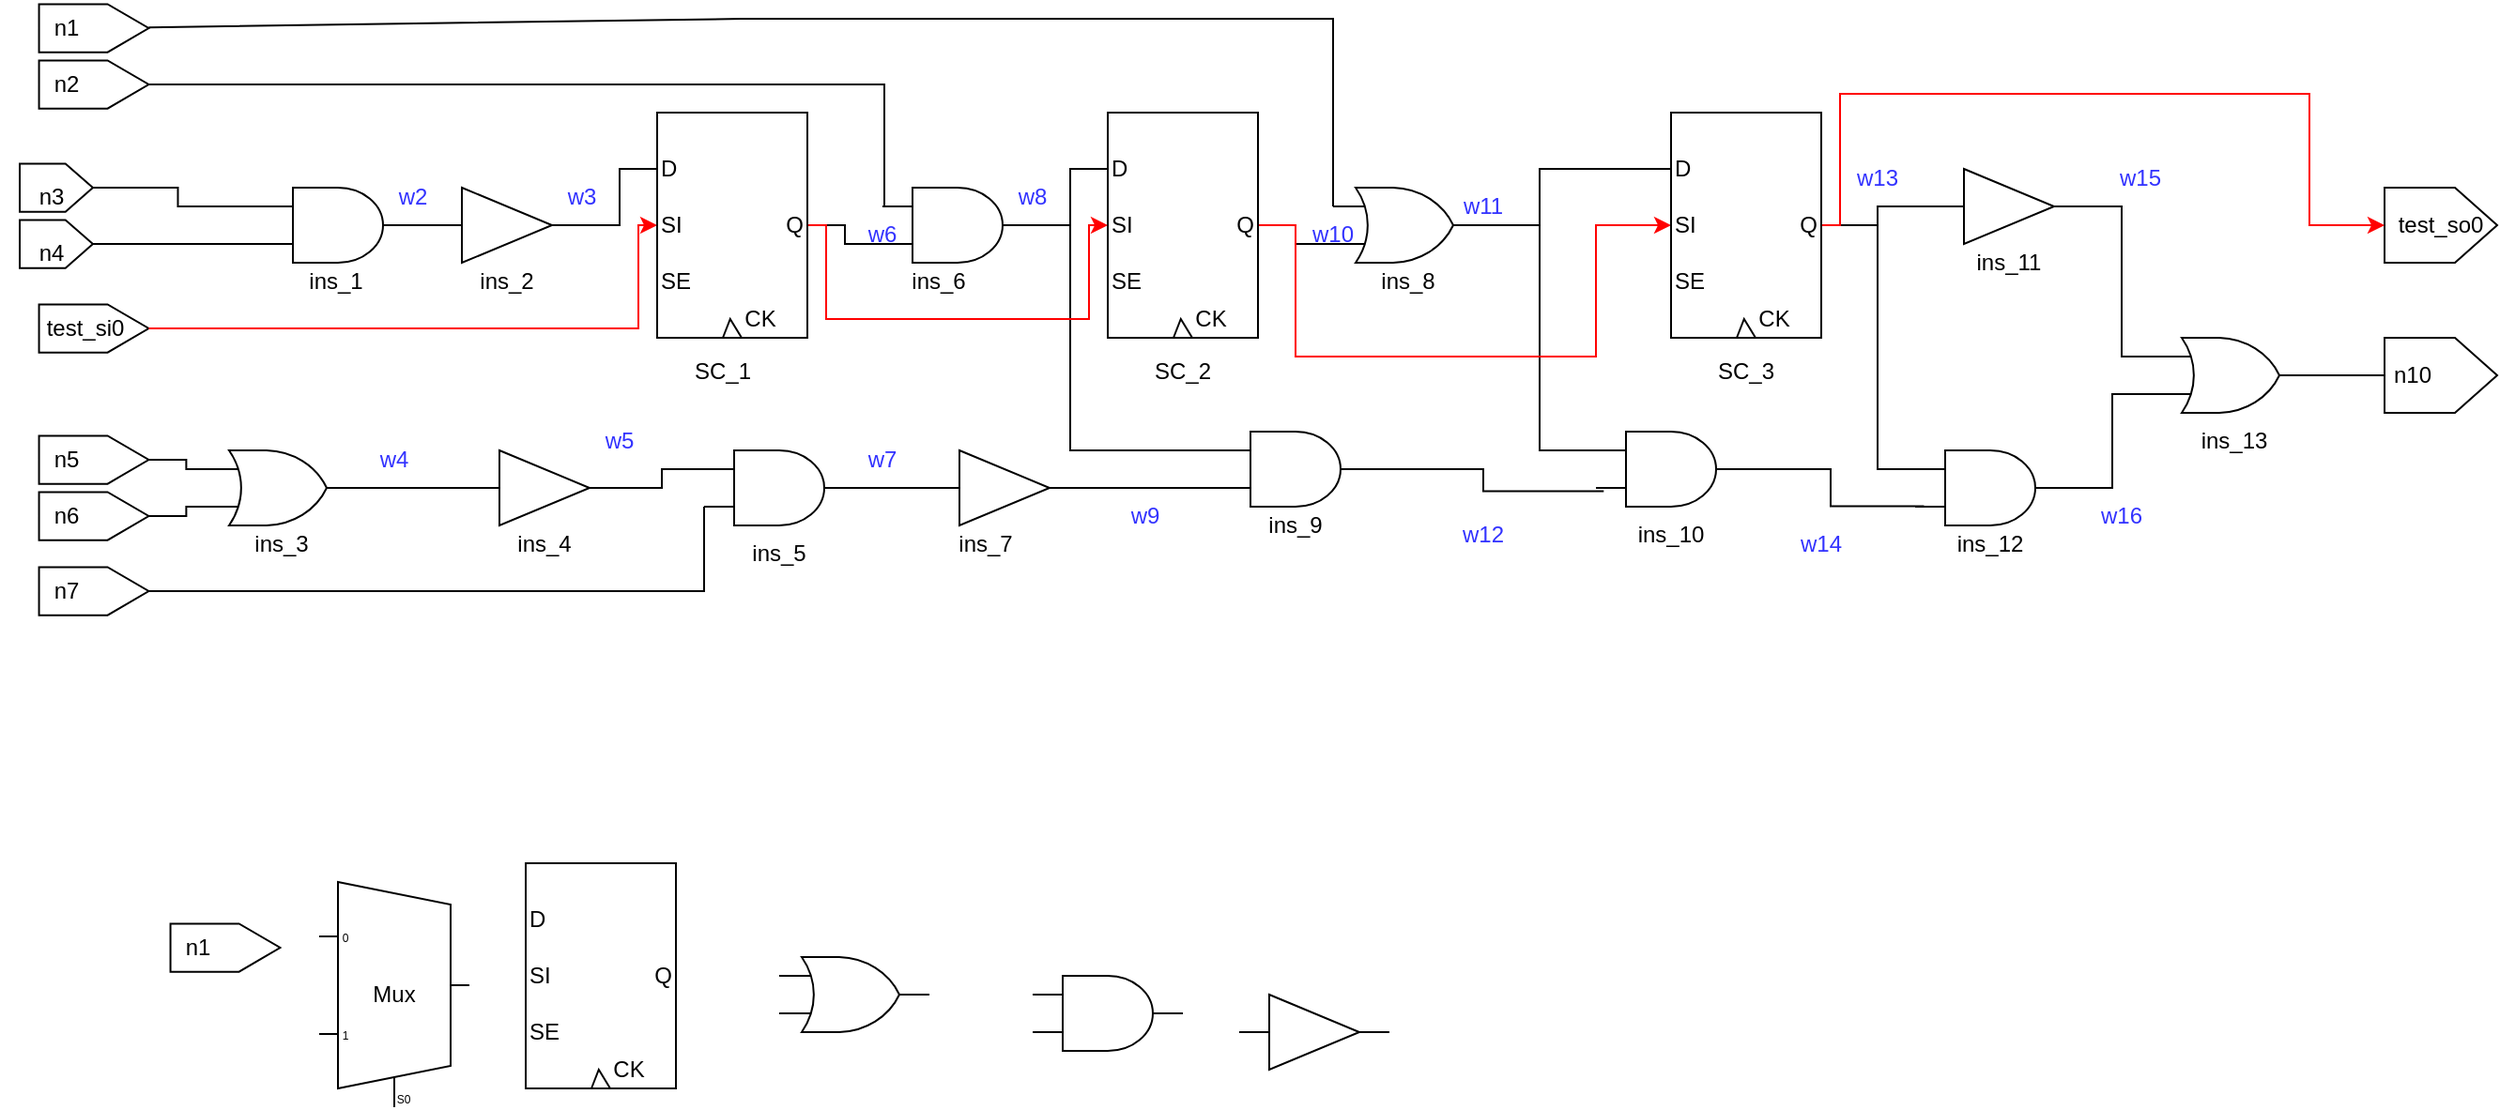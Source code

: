 <mxfile version="26.0.11">
  <diagram name="第 1 页" id="vpc49ctVf73j3qr0SeGl">
    <mxGraphModel dx="1728" dy="922" grid="1" gridSize="10" guides="1" tooltips="1" connect="1" arrows="1" fold="1" page="1" pageScale="1" pageWidth="850" pageHeight="1100" math="0" shadow="0">
      <root>
        <mxCell id="0" />
        <mxCell id="1" parent="0" />
        <mxCell id="kKcUOd927iJBqHVpucFE-54" style="edgeStyle=orthogonalEdgeStyle;rounded=0;orthogonalLoop=1;jettySize=auto;html=1;entryX=0;entryY=0.5;entryDx=0;entryDy=0;endArrow=none;startFill=0;" edge="1" parent="1" source="kKcUOd927iJBqHVpucFE-2" target="kKcUOd927iJBqHVpucFE-25">
          <mxGeometry relative="1" as="geometry" />
        </mxCell>
        <mxCell id="kKcUOd927iJBqHVpucFE-3" value="Mux" style="shadow=0;dashed=0;align=center;html=1;strokeWidth=1;shape=mxgraph.electrical.abstract.mux2;whiteSpace=wrap;" vertex="1" parent="1">
          <mxGeometry x="180" y="730" width="80" height="120" as="geometry" />
        </mxCell>
        <mxCell id="kKcUOd927iJBqHVpucFE-14" value="" style="group" vertex="1" connectable="0" parent="1">
          <mxGeometry x="290" y="720" width="80" height="120" as="geometry" />
        </mxCell>
        <mxCell id="kKcUOd927iJBqHVpucFE-15" value="" style="rounded=0;whiteSpace=wrap;html=1;" vertex="1" parent="kKcUOd927iJBqHVpucFE-14">
          <mxGeometry width="80" height="120" as="geometry" />
        </mxCell>
        <mxCell id="kKcUOd927iJBqHVpucFE-16" value="D" style="text;html=1;align=left;verticalAlign=middle;whiteSpace=wrap;rounded=0;" vertex="1" parent="kKcUOd927iJBqHVpucFE-14">
          <mxGeometry y="20" width="20" height="20" as="geometry" />
        </mxCell>
        <mxCell id="kKcUOd927iJBqHVpucFE-17" value="SI" style="text;html=1;align=left;verticalAlign=middle;whiteSpace=wrap;rounded=0;" vertex="1" parent="kKcUOd927iJBqHVpucFE-14">
          <mxGeometry y="50" width="20" height="20" as="geometry" />
        </mxCell>
        <mxCell id="kKcUOd927iJBqHVpucFE-18" value="SE" style="text;html=1;align=left;verticalAlign=middle;whiteSpace=wrap;rounded=0;" vertex="1" parent="kKcUOd927iJBqHVpucFE-14">
          <mxGeometry y="80" width="20" height="20" as="geometry" />
        </mxCell>
        <mxCell id="kKcUOd927iJBqHVpucFE-19" value="" style="verticalLabelPosition=bottom;verticalAlign=top;html=1;shape=mxgraph.basic.acute_triangle;dx=0.39;" vertex="1" parent="kKcUOd927iJBqHVpucFE-14">
          <mxGeometry x="35" y="110" width="10" height="10" as="geometry" />
        </mxCell>
        <mxCell id="kKcUOd927iJBqHVpucFE-20" value="CK" style="text;html=1;align=center;verticalAlign=middle;whiteSpace=wrap;rounded=0;" vertex="1" parent="kKcUOd927iJBqHVpucFE-14">
          <mxGeometry x="45" y="100" width="20" height="20" as="geometry" />
        </mxCell>
        <mxCell id="kKcUOd927iJBqHVpucFE-21" value="Q" style="text;html=1;align=right;verticalAlign=middle;whiteSpace=wrap;rounded=0;" vertex="1" parent="kKcUOd927iJBqHVpucFE-14">
          <mxGeometry x="60" y="50" width="20" height="20" as="geometry" />
        </mxCell>
        <mxCell id="kKcUOd927iJBqHVpucFE-105" style="edgeStyle=orthogonalEdgeStyle;rounded=0;orthogonalLoop=1;jettySize=auto;html=1;entryX=0;entryY=0.5;entryDx=0;entryDy=0;endArrow=none;startFill=0;" edge="1" parent="1" source="kKcUOd927iJBqHVpucFE-22" target="kKcUOd927iJBqHVpucFE-34">
          <mxGeometry relative="1" as="geometry">
            <Array as="points">
              <mxPoint x="830" y="380" />
              <mxPoint x="830" y="350" />
            </Array>
          </mxGeometry>
        </mxCell>
        <mxCell id="kKcUOd927iJBqHVpucFE-58" style="edgeStyle=orthogonalEdgeStyle;rounded=0;orthogonalLoop=1;jettySize=auto;html=1;entryX=0;entryY=0.5;entryDx=0;entryDy=0;endArrow=none;startFill=0;" edge="1" parent="1" source="kKcUOd927iJBqHVpucFE-31" target="kKcUOd927iJBqHVpucFE-7">
          <mxGeometry relative="1" as="geometry" />
        </mxCell>
        <mxCell id="kKcUOd927iJBqHVpucFE-40" value="" style="verticalLabelPosition=bottom;shadow=0;dashed=0;align=center;html=1;verticalAlign=top;shape=mxgraph.electrical.logic_gates.logic_gate;operation=or;" vertex="1" parent="1">
          <mxGeometry x="425" y="770" width="80" height="40" as="geometry" />
        </mxCell>
        <mxCell id="kKcUOd927iJBqHVpucFE-41" value="" style="verticalLabelPosition=bottom;shadow=0;dashed=0;align=center;html=1;verticalAlign=top;shape=mxgraph.electrical.logic_gates.logic_gate;operation=and;" vertex="1" parent="1">
          <mxGeometry x="560" y="780" width="80" height="40" as="geometry" />
        </mxCell>
        <mxCell id="kKcUOd927iJBqHVpucFE-42" value="" style="verticalLabelPosition=bottom;shadow=0;dashed=0;align=center;html=1;verticalAlign=top;shape=mxgraph.electrical.logic_gates.buffer2;" vertex="1" parent="1">
          <mxGeometry x="670" y="790" width="80" height="40" as="geometry" />
        </mxCell>
        <mxCell id="kKcUOd927iJBqHVpucFE-56" value="" style="edgeStyle=orthogonalEdgeStyle;rounded=0;orthogonalLoop=1;jettySize=auto;html=1;endArrow=none;startFill=0;" edge="1" parent="1" source="kKcUOd927iJBqHVpucFE-45" target="kKcUOd927iJBqHVpucFE-46">
          <mxGeometry relative="1" as="geometry" />
        </mxCell>
        <mxCell id="kKcUOd927iJBqHVpucFE-60" style="edgeStyle=orthogonalEdgeStyle;rounded=0;orthogonalLoop=1;jettySize=auto;html=1;entryX=0;entryY=0.5;entryDx=0;entryDy=0;endArrow=none;startFill=0;" edge="1" parent="1" source="kKcUOd927iJBqHVpucFE-47" target="kKcUOd927iJBqHVpucFE-48">
          <mxGeometry relative="1" as="geometry" />
        </mxCell>
        <mxCell id="kKcUOd927iJBqHVpucFE-53" style="edgeStyle=orthogonalEdgeStyle;rounded=0;orthogonalLoop=1;jettySize=auto;html=1;entryX=0.033;entryY=0.5;entryDx=0;entryDy=0;entryPerimeter=0;strokeColor=default;endArrow=none;startFill=0;" edge="1" parent="1" source="kKcUOd927iJBqHVpucFE-1" target="kKcUOd927iJBqHVpucFE-2">
          <mxGeometry relative="1" as="geometry" />
        </mxCell>
        <mxCell id="kKcUOd927iJBqHVpucFE-55" style="edgeStyle=orthogonalEdgeStyle;rounded=0;orthogonalLoop=1;jettySize=auto;html=1;entryX=0;entryY=0.75;entryDx=0;entryDy=0;entryPerimeter=0;endArrow=none;startFill=0;" edge="1" parent="1" source="kKcUOd927iJBqHVpucFE-24" target="kKcUOd927iJBqHVpucFE-31">
          <mxGeometry relative="1" as="geometry" />
        </mxCell>
        <mxCell id="kKcUOd927iJBqHVpucFE-57" style="edgeStyle=orthogonalEdgeStyle;rounded=0;orthogonalLoop=1;jettySize=auto;html=1;entryX=0;entryY=0.25;entryDx=0;entryDy=0;entryPerimeter=0;endArrow=none;startFill=0;" edge="1" parent="1" source="kKcUOd927iJBqHVpucFE-46" target="kKcUOd927iJBqHVpucFE-47">
          <mxGeometry relative="1" as="geometry" />
        </mxCell>
        <mxCell id="kKcUOd927iJBqHVpucFE-59" style="edgeStyle=orthogonalEdgeStyle;rounded=0;orthogonalLoop=1;jettySize=auto;html=1;entryX=0;entryY=0.75;entryDx=0;entryDy=0;entryPerimeter=0;endArrow=none;startFill=0;" edge="1" parent="1" source="kKcUOd927iJBqHVpucFE-6" target="kKcUOd927iJBqHVpucFE-22">
          <mxGeometry relative="1" as="geometry" />
        </mxCell>
        <mxCell id="kKcUOd927iJBqHVpucFE-61" style="edgeStyle=orthogonalEdgeStyle;rounded=0;orthogonalLoop=1;jettySize=auto;html=1;entryX=0;entryY=0.75;entryDx=0;entryDy=0;entryPerimeter=0;endArrow=none;startFill=0;" edge="1" parent="1" source="kKcUOd927iJBqHVpucFE-48" target="kKcUOd927iJBqHVpucFE-49">
          <mxGeometry relative="1" as="geometry" />
        </mxCell>
        <mxCell id="kKcUOd927iJBqHVpucFE-64" style="edgeStyle=orthogonalEdgeStyle;rounded=0;orthogonalLoop=1;jettySize=auto;html=1;entryX=0;entryY=0.25;entryDx=0;entryDy=0;entryPerimeter=0;endArrow=none;startFill=0;" edge="1" parent="1" source="kKcUOd927iJBqHVpucFE-43" target="kKcUOd927iJBqHVpucFE-67">
          <mxGeometry relative="1" as="geometry">
            <mxPoint x="1140" y="410" as="targetPoint" />
            <Array as="points">
              <mxPoint x="1140" y="370" />
              <mxPoint x="1140" y="450" />
            </Array>
          </mxGeometry>
        </mxCell>
        <mxCell id="kKcUOd927iJBqHVpucFE-65" style="edgeStyle=orthogonalEdgeStyle;rounded=0;orthogonalLoop=1;jettySize=auto;html=1;entryX=0.052;entryY=0.793;entryDx=0;entryDy=0;entryPerimeter=0;endArrow=none;startFill=0;" edge="1" parent="1" source="kKcUOd927iJBqHVpucFE-49" target="kKcUOd927iJBqHVpucFE-50">
          <mxGeometry relative="1" as="geometry" />
        </mxCell>
        <mxCell id="kKcUOd927iJBqHVpucFE-66" style="edgeStyle=orthogonalEdgeStyle;rounded=0;orthogonalLoop=1;jettySize=auto;html=1;entryX=0.059;entryY=0.743;entryDx=0;entryDy=0;entryPerimeter=0;endArrow=none;startFill=0;" edge="1" parent="1" source="kKcUOd927iJBqHVpucFE-50" target="kKcUOd927iJBqHVpucFE-51">
          <mxGeometry relative="1" as="geometry" />
        </mxCell>
        <mxCell id="kKcUOd927iJBqHVpucFE-111" style="edgeStyle=orthogonalEdgeStyle;rounded=0;orthogonalLoop=1;jettySize=auto;html=1;entryX=0.5;entryY=0;entryDx=0;entryDy=0;endArrow=none;startFill=0;" edge="1" parent="1" source="kKcUOd927iJBqHVpucFE-67" target="kKcUOd927iJBqHVpucFE-110">
          <mxGeometry relative="1" as="geometry" />
        </mxCell>
        <mxCell id="kKcUOd927iJBqHVpucFE-68" style="edgeStyle=orthogonalEdgeStyle;rounded=0;orthogonalLoop=1;jettySize=auto;html=1;entryX=0;entryY=0.75;entryDx=0;entryDy=0;entryPerimeter=0;endArrow=none;startFill=0;" edge="1" parent="1" source="kKcUOd927iJBqHVpucFE-51" target="kKcUOd927iJBqHVpucFE-67">
          <mxGeometry relative="1" as="geometry" />
        </mxCell>
        <mxCell id="kKcUOd927iJBqHVpucFE-72" value="" style="group" vertex="1" connectable="0" parent="1">
          <mxGeometry x="10" y="350" width="59.21" height="20" as="geometry" />
        </mxCell>
        <mxCell id="kKcUOd927iJBqHVpucFE-70" value="" style="shape=offPageConnector;whiteSpace=wrap;html=1;rotation=-90;" vertex="1" parent="kKcUOd927iJBqHVpucFE-72">
          <mxGeometry x="17.189" y="-9.473" width="25.618" height="38.953" as="geometry" />
        </mxCell>
        <mxCell id="kKcUOd927iJBqHVpucFE-71" value="n3" style="text;html=1;align=center;verticalAlign=middle;whiteSpace=wrap;rounded=0;" vertex="1" parent="kKcUOd927iJBqHVpucFE-72">
          <mxGeometry x="12.03" y="10" width="30.78" height="10" as="geometry" />
        </mxCell>
        <mxCell id="kKcUOd927iJBqHVpucFE-73" value="" style="group" vertex="1" connectable="0" parent="1">
          <mxGeometry x="100" y="750" width="59.215" height="30" as="geometry" />
        </mxCell>
        <mxCell id="kKcUOd927iJBqHVpucFE-74" value="" style="shape=offPageConnector;whiteSpace=wrap;html=1;rotation=-90;" vertex="1" parent="kKcUOd927iJBqHVpucFE-73">
          <mxGeometry x="17.19" y="-14.21" width="25.62" height="58.43" as="geometry" />
        </mxCell>
        <mxCell id="kKcUOd927iJBqHVpucFE-75" value="n1" style="text;html=1;align=center;verticalAlign=middle;whiteSpace=wrap;rounded=0;" vertex="1" parent="kKcUOd927iJBqHVpucFE-73">
          <mxGeometry width="30.78" height="30" as="geometry" />
        </mxCell>
        <mxCell id="kKcUOd927iJBqHVpucFE-78" value="" style="group" vertex="1" connectable="0" parent="1">
          <mxGeometry x="10" y="380" width="59.21" height="20" as="geometry" />
        </mxCell>
        <mxCell id="kKcUOd927iJBqHVpucFE-79" value="" style="shape=offPageConnector;whiteSpace=wrap;html=1;rotation=-90;" vertex="1" parent="kKcUOd927iJBqHVpucFE-78">
          <mxGeometry x="17.189" y="-9.473" width="25.618" height="38.953" as="geometry" />
        </mxCell>
        <mxCell id="kKcUOd927iJBqHVpucFE-80" value="n4" style="text;html=1;align=center;verticalAlign=middle;whiteSpace=wrap;rounded=0;" vertex="1" parent="kKcUOd927iJBqHVpucFE-78">
          <mxGeometry x="12.03" y="10" width="30.78" height="10" as="geometry" />
        </mxCell>
        <mxCell id="kKcUOd927iJBqHVpucFE-81" value="" style="group" vertex="1" connectable="0" parent="1">
          <mxGeometry x="30" y="490.0" width="59.215" height="30" as="geometry" />
        </mxCell>
        <mxCell id="kKcUOd927iJBqHVpucFE-82" value="" style="shape=offPageConnector;whiteSpace=wrap;html=1;rotation=-90;" vertex="1" parent="kKcUOd927iJBqHVpucFE-81">
          <mxGeometry x="17.19" y="-14.21" width="25.62" height="58.43" as="geometry" />
        </mxCell>
        <mxCell id="kKcUOd927iJBqHVpucFE-83" value="n5" style="text;html=1;align=center;verticalAlign=middle;whiteSpace=wrap;rounded=0;" vertex="1" parent="kKcUOd927iJBqHVpucFE-81">
          <mxGeometry width="30.78" height="30" as="geometry" />
        </mxCell>
        <mxCell id="kKcUOd927iJBqHVpucFE-84" value="" style="group" vertex="1" connectable="0" parent="1">
          <mxGeometry x="30" y="520" width="59.215" height="30" as="geometry" />
        </mxCell>
        <mxCell id="kKcUOd927iJBqHVpucFE-85" value="" style="shape=offPageConnector;whiteSpace=wrap;html=1;rotation=-90;" vertex="1" parent="kKcUOd927iJBqHVpucFE-84">
          <mxGeometry x="17.19" y="-14.21" width="25.62" height="58.43" as="geometry" />
        </mxCell>
        <mxCell id="kKcUOd927iJBqHVpucFE-86" value="n6" style="text;html=1;align=center;verticalAlign=middle;whiteSpace=wrap;rounded=0;" vertex="1" parent="kKcUOd927iJBqHVpucFE-84">
          <mxGeometry width="30.78" height="30" as="geometry" />
        </mxCell>
        <mxCell id="kKcUOd927iJBqHVpucFE-87" value="" style="group" vertex="1" connectable="0" parent="1">
          <mxGeometry x="30" y="290.0" width="59.215" height="30" as="geometry" />
        </mxCell>
        <mxCell id="kKcUOd927iJBqHVpucFE-88" value="" style="shape=offPageConnector;whiteSpace=wrap;html=1;rotation=-90;" vertex="1" parent="kKcUOd927iJBqHVpucFE-87">
          <mxGeometry x="17.19" y="-14.21" width="25.62" height="58.43" as="geometry" />
        </mxCell>
        <mxCell id="kKcUOd927iJBqHVpucFE-89" value="n2" style="text;html=1;align=center;verticalAlign=middle;whiteSpace=wrap;rounded=0;" vertex="1" parent="kKcUOd927iJBqHVpucFE-87">
          <mxGeometry width="30.78" height="30" as="geometry" />
        </mxCell>
        <mxCell id="kKcUOd927iJBqHVpucFE-90" value="" style="group" vertex="1" connectable="0" parent="1">
          <mxGeometry x="30" y="560" width="59.215" height="30" as="geometry" />
        </mxCell>
        <mxCell id="kKcUOd927iJBqHVpucFE-91" value="" style="shape=offPageConnector;whiteSpace=wrap;html=1;rotation=-90;" vertex="1" parent="kKcUOd927iJBqHVpucFE-90">
          <mxGeometry x="17.19" y="-14.21" width="25.62" height="58.43" as="geometry" />
        </mxCell>
        <mxCell id="kKcUOd927iJBqHVpucFE-92" value="n7" style="text;html=1;align=center;verticalAlign=middle;whiteSpace=wrap;rounded=0;" vertex="1" parent="kKcUOd927iJBqHVpucFE-90">
          <mxGeometry width="30.78" height="30" as="geometry" />
        </mxCell>
        <mxCell id="kKcUOd927iJBqHVpucFE-93" value="" style="group" vertex="1" connectable="0" parent="1">
          <mxGeometry x="30" y="260.0" width="59.215" height="30" as="geometry" />
        </mxCell>
        <mxCell id="kKcUOd927iJBqHVpucFE-94" value="" style="shape=offPageConnector;whiteSpace=wrap;html=1;rotation=-90;" vertex="1" parent="kKcUOd927iJBqHVpucFE-93">
          <mxGeometry x="17.19" y="-14.21" width="25.62" height="58.43" as="geometry" />
        </mxCell>
        <mxCell id="kKcUOd927iJBqHVpucFE-95" value="n1" style="text;html=1;align=center;verticalAlign=middle;whiteSpace=wrap;rounded=0;" vertex="1" parent="kKcUOd927iJBqHVpucFE-93">
          <mxGeometry width="30.78" height="30" as="geometry" />
        </mxCell>
        <mxCell id="kKcUOd927iJBqHVpucFE-96" style="edgeStyle=orthogonalEdgeStyle;rounded=0;orthogonalLoop=1;jettySize=auto;html=1;entryX=0;entryY=0.25;entryDx=0;entryDy=0;entryPerimeter=0;endArrow=none;startFill=0;" edge="1" parent="1" source="kKcUOd927iJBqHVpucFE-70" target="kKcUOd927iJBqHVpucFE-1">
          <mxGeometry relative="1" as="geometry" />
        </mxCell>
        <mxCell id="kKcUOd927iJBqHVpucFE-97" style="edgeStyle=orthogonalEdgeStyle;rounded=0;orthogonalLoop=1;jettySize=auto;html=1;entryX=0;entryY=0.75;entryDx=0;entryDy=0;entryPerimeter=0;endArrow=none;startFill=0;" edge="1" parent="1" source="kKcUOd927iJBqHVpucFE-79" target="kKcUOd927iJBqHVpucFE-1">
          <mxGeometry relative="1" as="geometry" />
        </mxCell>
        <mxCell id="kKcUOd927iJBqHVpucFE-98" style="edgeStyle=orthogonalEdgeStyle;rounded=0;orthogonalLoop=1;jettySize=auto;html=1;entryX=0;entryY=0.25;entryDx=0;entryDy=0;entryPerimeter=0;endArrow=none;startFill=0;" edge="1" parent="1" source="kKcUOd927iJBqHVpucFE-82" target="kKcUOd927iJBqHVpucFE-45">
          <mxGeometry relative="1" as="geometry" />
        </mxCell>
        <mxCell id="kKcUOd927iJBqHVpucFE-99" style="edgeStyle=orthogonalEdgeStyle;rounded=0;orthogonalLoop=1;jettySize=auto;html=1;entryX=0;entryY=0.75;entryDx=0;entryDy=0;entryPerimeter=0;endArrow=none;startFill=0;" edge="1" parent="1" source="kKcUOd927iJBqHVpucFE-85" target="kKcUOd927iJBqHVpucFE-45">
          <mxGeometry relative="1" as="geometry" />
        </mxCell>
        <mxCell id="kKcUOd927iJBqHVpucFE-100" style="edgeStyle=orthogonalEdgeStyle;rounded=0;orthogonalLoop=1;jettySize=auto;html=1;exitX=0.5;exitY=1;exitDx=0;exitDy=0;endArrow=none;startFill=0;" edge="1" parent="1" source="kKcUOd927iJBqHVpucFE-88">
          <mxGeometry relative="1" as="geometry">
            <mxPoint x="481" y="370" as="targetPoint" />
            <Array as="points">
              <mxPoint x="481" y="305" />
              <mxPoint x="481" y="370" />
            </Array>
          </mxGeometry>
        </mxCell>
        <mxCell id="kKcUOd927iJBqHVpucFE-101" style="edgeStyle=orthogonalEdgeStyle;rounded=0;orthogonalLoop=1;jettySize=auto;html=1;entryX=0;entryY=0.75;entryDx=0;entryDy=0;entryPerimeter=0;endArrow=none;startFill=0;" edge="1" parent="1" source="kKcUOd927iJBqHVpucFE-91" target="kKcUOd927iJBqHVpucFE-47">
          <mxGeometry relative="1" as="geometry">
            <Array as="points">
              <mxPoint x="385" y="575" />
            </Array>
          </mxGeometry>
        </mxCell>
        <mxCell id="kKcUOd927iJBqHVpucFE-102" style="edgeStyle=orthogonalEdgeStyle;rounded=0;orthogonalLoop=1;jettySize=auto;html=1;entryX=0;entryY=0.25;entryDx=0;entryDy=0;entryPerimeter=0;endArrow=none;startFill=0;" edge="1" parent="1" source="kKcUOd927iJBqHVpucFE-94" target="kKcUOd927iJBqHVpucFE-22">
          <mxGeometry relative="1" as="geometry">
            <Array as="points">
              <mxPoint x="405" y="270" />
              <mxPoint x="720" y="270" />
            </Array>
          </mxGeometry>
        </mxCell>
        <mxCell id="kKcUOd927iJBqHVpucFE-103" style="edgeStyle=orthogonalEdgeStyle;rounded=0;orthogonalLoop=1;jettySize=auto;html=1;entryX=0;entryY=0.25;entryDx=0;entryDy=0;entryPerimeter=0;endArrow=none;startFill=0;" edge="1" parent="1" source="kKcUOd927iJBqHVpucFE-31" target="kKcUOd927iJBqHVpucFE-49">
          <mxGeometry relative="1" as="geometry">
            <Array as="points">
              <mxPoint x="580" y="380" />
              <mxPoint x="580" y="500" />
            </Array>
          </mxGeometry>
        </mxCell>
        <mxCell id="kKcUOd927iJBqHVpucFE-106" style="edgeStyle=orthogonalEdgeStyle;rounded=0;orthogonalLoop=1;jettySize=auto;html=1;entryX=0;entryY=0.25;entryDx=0;entryDy=0;entryPerimeter=0;endArrow=none;startFill=0;" edge="1" parent="1" source="kKcUOd927iJBqHVpucFE-22" target="kKcUOd927iJBqHVpucFE-50">
          <mxGeometry relative="1" as="geometry" />
        </mxCell>
        <mxCell id="kKcUOd927iJBqHVpucFE-107" style="edgeStyle=orthogonalEdgeStyle;rounded=0;orthogonalLoop=1;jettySize=auto;html=1;entryX=0;entryY=0.25;entryDx=0;entryDy=0;entryPerimeter=0;endArrow=none;startFill=0;" edge="1" parent="1" source="kKcUOd927iJBqHVpucFE-33" target="kKcUOd927iJBqHVpucFE-51">
          <mxGeometry relative="1" as="geometry">
            <Array as="points">
              <mxPoint x="1010" y="380" />
              <mxPoint x="1010" y="510" />
            </Array>
          </mxGeometry>
        </mxCell>
        <mxCell id="kKcUOd927iJBqHVpucFE-108" style="edgeStyle=orthogonalEdgeStyle;rounded=0;orthogonalLoop=1;jettySize=auto;html=1;entryX=0;entryY=0.5;entryDx=0;entryDy=0;endArrow=none;startFill=0;" edge="1" parent="1" source="kKcUOd927iJBqHVpucFE-33" target="kKcUOd927iJBqHVpucFE-43">
          <mxGeometry relative="1" as="geometry" />
        </mxCell>
        <mxCell id="kKcUOd927iJBqHVpucFE-114" value="&lt;font style=&quot;color: rgb(51, 51, 255);&quot;&gt;w2&lt;/font&gt;" style="text;html=1;align=center;verticalAlign=middle;whiteSpace=wrap;rounded=0;" vertex="1" parent="1">
          <mxGeometry x="210" y="350" width="40" height="30" as="geometry" />
        </mxCell>
        <mxCell id="kKcUOd927iJBqHVpucFE-115" value="&lt;font style=&quot;color: rgb(51, 51, 255);&quot;&gt;w3&lt;/font&gt;" style="text;html=1;align=center;verticalAlign=middle;whiteSpace=wrap;rounded=0;" vertex="1" parent="1">
          <mxGeometry x="300" y="350" width="40" height="30" as="geometry" />
        </mxCell>
        <mxCell id="kKcUOd927iJBqHVpucFE-116" value="&lt;font style=&quot;color: rgb(51, 51, 255);&quot;&gt;w4&lt;/font&gt;" style="text;html=1;align=center;verticalAlign=middle;whiteSpace=wrap;rounded=0;" vertex="1" parent="1">
          <mxGeometry x="200" y="490" width="40" height="30" as="geometry" />
        </mxCell>
        <mxCell id="kKcUOd927iJBqHVpucFE-117" value="&lt;font style=&quot;color: rgb(51, 51, 255);&quot;&gt;w5&lt;/font&gt;" style="text;html=1;align=center;verticalAlign=middle;whiteSpace=wrap;rounded=0;" vertex="1" parent="1">
          <mxGeometry x="320" y="480" width="40" height="30" as="geometry" />
        </mxCell>
        <mxCell id="kKcUOd927iJBqHVpucFE-118" value="&lt;font style=&quot;color: rgb(51, 51, 255);&quot;&gt;w6&lt;/font&gt;" style="text;html=1;align=center;verticalAlign=middle;whiteSpace=wrap;rounded=0;" vertex="1" parent="1">
          <mxGeometry x="460" y="370" width="40" height="30" as="geometry" />
        </mxCell>
        <mxCell id="kKcUOd927iJBqHVpucFE-119" value="&lt;font style=&quot;color: rgb(51, 51, 255);&quot;&gt;w7&lt;/font&gt;" style="text;html=1;align=center;verticalAlign=middle;whiteSpace=wrap;rounded=0;" vertex="1" parent="1">
          <mxGeometry x="460" y="490" width="40" height="30" as="geometry" />
        </mxCell>
        <mxCell id="kKcUOd927iJBqHVpucFE-120" value="&lt;font style=&quot;color: rgb(51, 51, 255);&quot;&gt;w8&lt;/font&gt;" style="text;html=1;align=center;verticalAlign=middle;whiteSpace=wrap;rounded=0;" vertex="1" parent="1">
          <mxGeometry x="540" y="350" width="40" height="30" as="geometry" />
        </mxCell>
        <mxCell id="kKcUOd927iJBqHVpucFE-121" value="&lt;font style=&quot;color: rgb(51, 51, 255);&quot;&gt;w9&lt;/font&gt;" style="text;html=1;align=center;verticalAlign=middle;whiteSpace=wrap;rounded=0;" vertex="1" parent="1">
          <mxGeometry x="600" y="520" width="40" height="30" as="geometry" />
        </mxCell>
        <mxCell id="kKcUOd927iJBqHVpucFE-122" value="&lt;font style=&quot;color: rgb(51, 51, 255);&quot;&gt;w10&lt;/font&gt;" style="text;html=1;align=center;verticalAlign=middle;whiteSpace=wrap;rounded=0;" vertex="1" parent="1">
          <mxGeometry x="700" y="370" width="40" height="30" as="geometry" />
        </mxCell>
        <mxCell id="kKcUOd927iJBqHVpucFE-123" value="&lt;font style=&quot;color: rgb(51, 51, 255);&quot;&gt;w11&lt;/font&gt;" style="text;html=1;align=center;verticalAlign=middle;whiteSpace=wrap;rounded=0;" vertex="1" parent="1">
          <mxGeometry x="780" y="355" width="40" height="30" as="geometry" />
        </mxCell>
        <mxCell id="kKcUOd927iJBqHVpucFE-124" value="&lt;font style=&quot;color: rgb(51, 51, 255);&quot;&gt;w12&lt;/font&gt;" style="text;html=1;align=center;verticalAlign=middle;whiteSpace=wrap;rounded=0;" vertex="1" parent="1">
          <mxGeometry x="780" y="530" width="40" height="30" as="geometry" />
        </mxCell>
        <mxCell id="kKcUOd927iJBqHVpucFE-125" value="&lt;font style=&quot;color: rgb(51, 51, 255);&quot;&gt;w13&lt;/font&gt;" style="text;html=1;align=center;verticalAlign=middle;whiteSpace=wrap;rounded=0;" vertex="1" parent="1">
          <mxGeometry x="990" y="340" width="40" height="30" as="geometry" />
        </mxCell>
        <mxCell id="kKcUOd927iJBqHVpucFE-126" value="&lt;font style=&quot;color: rgb(51, 51, 255);&quot;&gt;w14&lt;/font&gt;" style="text;html=1;align=center;verticalAlign=middle;whiteSpace=wrap;rounded=0;" vertex="1" parent="1">
          <mxGeometry x="960" y="535" width="40" height="30" as="geometry" />
        </mxCell>
        <mxCell id="kKcUOd927iJBqHVpucFE-127" value="&lt;font style=&quot;color: rgb(51, 51, 255);&quot;&gt;w15&lt;/font&gt;" style="text;html=1;align=center;verticalAlign=middle;whiteSpace=wrap;rounded=0;" vertex="1" parent="1">
          <mxGeometry x="1130" y="340" width="40" height="30" as="geometry" />
        </mxCell>
        <mxCell id="kKcUOd927iJBqHVpucFE-128" value="&lt;font style=&quot;color: rgb(51, 51, 255);&quot;&gt;w16&lt;/font&gt;" style="text;html=1;align=center;verticalAlign=middle;whiteSpace=wrap;rounded=0;" vertex="1" parent="1">
          <mxGeometry x="1120" y="520" width="40" height="30" as="geometry" />
        </mxCell>
        <mxCell id="kKcUOd927iJBqHVpucFE-129" value="" style="group" vertex="1" connectable="0" parent="1">
          <mxGeometry x="30" y="420" width="59.215" height="30" as="geometry" />
        </mxCell>
        <mxCell id="kKcUOd927iJBqHVpucFE-130" value="" style="shape=offPageConnector;whiteSpace=wrap;html=1;rotation=-90;" vertex="1" parent="kKcUOd927iJBqHVpucFE-129">
          <mxGeometry x="17.19" y="-14.21" width="25.62" height="58.43" as="geometry" />
        </mxCell>
        <mxCell id="kKcUOd927iJBqHVpucFE-131" value="test_si0" style="text;html=1;align=center;verticalAlign=middle;whiteSpace=wrap;rounded=0;" vertex="1" parent="kKcUOd927iJBqHVpucFE-129">
          <mxGeometry x="10" width="30.78" height="30" as="geometry" />
        </mxCell>
        <mxCell id="kKcUOd927iJBqHVpucFE-132" style="edgeStyle=orthogonalEdgeStyle;rounded=0;orthogonalLoop=1;jettySize=auto;html=1;entryX=0;entryY=0.5;entryDx=0;entryDy=0;strokeColor=#FF0000;" edge="1" parent="1" source="kKcUOd927iJBqHVpucFE-130" target="kKcUOd927iJBqHVpucFE-26">
          <mxGeometry relative="1" as="geometry">
            <Array as="points">
              <mxPoint x="350" y="435" />
              <mxPoint x="350" y="380" />
            </Array>
          </mxGeometry>
        </mxCell>
        <mxCell id="kKcUOd927iJBqHVpucFE-133" style="edgeStyle=orthogonalEdgeStyle;rounded=0;orthogonalLoop=1;jettySize=auto;html=1;entryX=0;entryY=0.5;entryDx=0;entryDy=0;strokeColor=#FF0000;" edge="1" parent="1" target="kKcUOd927iJBqHVpucFE-8">
          <mxGeometry relative="1" as="geometry">
            <mxPoint x="440" y="380" as="sourcePoint" />
            <Array as="points">
              <mxPoint x="450" y="380" />
              <mxPoint x="450" y="430" />
              <mxPoint x="590" y="430" />
              <mxPoint x="590" y="380" />
            </Array>
          </mxGeometry>
        </mxCell>
        <mxCell id="kKcUOd927iJBqHVpucFE-134" style="edgeStyle=orthogonalEdgeStyle;rounded=0;orthogonalLoop=1;jettySize=auto;html=1;entryX=0;entryY=0.5;entryDx=0;entryDy=0;exitX=1;exitY=0.5;exitDx=0;exitDy=0;strokeColor=#FF0000;" edge="1" parent="1" source="kKcUOd927iJBqHVpucFE-12" target="kKcUOd927iJBqHVpucFE-35">
          <mxGeometry relative="1" as="geometry">
            <Array as="points">
              <mxPoint x="700" y="380" />
              <mxPoint x="700" y="450" />
              <mxPoint x="860" y="450" />
              <mxPoint x="860" y="380" />
            </Array>
          </mxGeometry>
        </mxCell>
        <mxCell id="kKcUOd927iJBqHVpucFE-135" value="" style="group" vertex="1" connectable="0" parent="1">
          <mxGeometry x="1275" y="440" width="65" height="40" as="geometry" />
        </mxCell>
        <mxCell id="kKcUOd927iJBqHVpucFE-110" value="" style="shape=offPageConnector;whiteSpace=wrap;html=1;rotation=-90;" vertex="1" parent="kKcUOd927iJBqHVpucFE-135">
          <mxGeometry x="15" y="-10" width="40" height="60" as="geometry" />
        </mxCell>
        <mxCell id="kKcUOd927iJBqHVpucFE-112" value="n10" style="text;html=1;align=center;verticalAlign=middle;whiteSpace=wrap;rounded=0;" vertex="1" parent="kKcUOd927iJBqHVpucFE-135">
          <mxGeometry y="5" width="40" height="30" as="geometry" />
        </mxCell>
        <mxCell id="kKcUOd927iJBqHVpucFE-136" value="" style="group" vertex="1" connectable="0" parent="1">
          <mxGeometry x="1275" y="360" width="65" height="40" as="geometry" />
        </mxCell>
        <mxCell id="kKcUOd927iJBqHVpucFE-137" value="" style="shape=offPageConnector;whiteSpace=wrap;html=1;rotation=-90;" vertex="1" parent="kKcUOd927iJBqHVpucFE-136">
          <mxGeometry x="15" y="-10" width="40" height="60" as="geometry" />
        </mxCell>
        <mxCell id="kKcUOd927iJBqHVpucFE-138" value="test_so0" style="text;html=1;align=center;verticalAlign=middle;whiteSpace=wrap;rounded=0;" vertex="1" parent="kKcUOd927iJBqHVpucFE-136">
          <mxGeometry x="15" y="5" width="40" height="30" as="geometry" />
        </mxCell>
        <mxCell id="kKcUOd927iJBqHVpucFE-139" style="edgeStyle=orthogonalEdgeStyle;rounded=0;orthogonalLoop=1;jettySize=auto;html=1;entryX=0.5;entryY=0;entryDx=0;entryDy=0;exitX=1;exitY=0.5;exitDx=0;exitDy=0;strokeColor=#FF0000;" edge="1" parent="1" source="kKcUOd927iJBqHVpucFE-39" target="kKcUOd927iJBqHVpucFE-137">
          <mxGeometry relative="1" as="geometry">
            <Array as="points">
              <mxPoint x="990" y="380" />
              <mxPoint x="990" y="310" />
              <mxPoint x="1240" y="310" />
              <mxPoint x="1240" y="380" />
            </Array>
          </mxGeometry>
        </mxCell>
        <mxCell id="kKcUOd927iJBqHVpucFE-144" value="" style="group" vertex="1" connectable="0" parent="1">
          <mxGeometry x="600" y="320" width="80" height="150" as="geometry" />
        </mxCell>
        <mxCell id="kKcUOd927iJBqHVpucFE-13" value="" style="group" vertex="1" connectable="0" parent="kKcUOd927iJBqHVpucFE-144">
          <mxGeometry width="80" height="120" as="geometry" />
        </mxCell>
        <mxCell id="kKcUOd927iJBqHVpucFE-6" value="" style="rounded=0;whiteSpace=wrap;html=1;" vertex="1" parent="kKcUOd927iJBqHVpucFE-13">
          <mxGeometry width="80" height="120" as="geometry" />
        </mxCell>
        <mxCell id="kKcUOd927iJBqHVpucFE-7" value="D" style="text;html=1;align=left;verticalAlign=middle;whiteSpace=wrap;rounded=0;" vertex="1" parent="kKcUOd927iJBqHVpucFE-13">
          <mxGeometry y="20" width="20" height="20" as="geometry" />
        </mxCell>
        <mxCell id="kKcUOd927iJBqHVpucFE-8" value="SI" style="text;html=1;align=left;verticalAlign=middle;whiteSpace=wrap;rounded=0;" vertex="1" parent="kKcUOd927iJBqHVpucFE-13">
          <mxGeometry y="50" width="20" height="20" as="geometry" />
        </mxCell>
        <mxCell id="kKcUOd927iJBqHVpucFE-9" value="SE" style="text;html=1;align=left;verticalAlign=middle;whiteSpace=wrap;rounded=0;" vertex="1" parent="kKcUOd927iJBqHVpucFE-13">
          <mxGeometry y="80" width="20" height="20" as="geometry" />
        </mxCell>
        <mxCell id="kKcUOd927iJBqHVpucFE-10" value="" style="verticalLabelPosition=bottom;verticalAlign=top;html=1;shape=mxgraph.basic.acute_triangle;dx=0.39;" vertex="1" parent="kKcUOd927iJBqHVpucFE-13">
          <mxGeometry x="35" y="110" width="10" height="10" as="geometry" />
        </mxCell>
        <mxCell id="kKcUOd927iJBqHVpucFE-11" value="CK" style="text;html=1;align=center;verticalAlign=middle;whiteSpace=wrap;rounded=0;" vertex="1" parent="kKcUOd927iJBqHVpucFE-13">
          <mxGeometry x="45" y="100" width="20" height="20" as="geometry" />
        </mxCell>
        <mxCell id="kKcUOd927iJBqHVpucFE-12" value="Q" style="text;html=1;align=right;verticalAlign=middle;whiteSpace=wrap;rounded=0;" vertex="1" parent="kKcUOd927iJBqHVpucFE-13">
          <mxGeometry x="60" y="50" width="20" height="20" as="geometry" />
        </mxCell>
        <mxCell id="kKcUOd927iJBqHVpucFE-142" value="SC_2" style="text;html=1;align=center;verticalAlign=middle;whiteSpace=wrap;rounded=0;" vertex="1" parent="kKcUOd927iJBqHVpucFE-144">
          <mxGeometry x="10" y="125" width="60" height="25" as="geometry" />
        </mxCell>
        <mxCell id="kKcUOd927iJBqHVpucFE-145" value="" style="group" vertex="1" connectable="0" parent="1">
          <mxGeometry x="360" y="320" width="80" height="150" as="geometry" />
        </mxCell>
        <mxCell id="kKcUOd927iJBqHVpucFE-23" value="" style="group" vertex="1" connectable="0" parent="kKcUOd927iJBqHVpucFE-145">
          <mxGeometry width="80" height="120" as="geometry" />
        </mxCell>
        <mxCell id="kKcUOd927iJBqHVpucFE-24" value="" style="rounded=0;whiteSpace=wrap;html=1;" vertex="1" parent="kKcUOd927iJBqHVpucFE-23">
          <mxGeometry width="80" height="120" as="geometry" />
        </mxCell>
        <mxCell id="kKcUOd927iJBqHVpucFE-25" value="D" style="text;html=1;align=left;verticalAlign=middle;whiteSpace=wrap;rounded=0;" vertex="1" parent="kKcUOd927iJBqHVpucFE-23">
          <mxGeometry y="20" width="20" height="20" as="geometry" />
        </mxCell>
        <mxCell id="kKcUOd927iJBqHVpucFE-26" value="SI" style="text;html=1;align=left;verticalAlign=middle;whiteSpace=wrap;rounded=0;" vertex="1" parent="kKcUOd927iJBqHVpucFE-23">
          <mxGeometry y="50" width="20" height="20" as="geometry" />
        </mxCell>
        <mxCell id="kKcUOd927iJBqHVpucFE-27" value="SE" style="text;html=1;align=left;verticalAlign=middle;whiteSpace=wrap;rounded=0;" vertex="1" parent="kKcUOd927iJBqHVpucFE-23">
          <mxGeometry y="80" width="20" height="20" as="geometry" />
        </mxCell>
        <mxCell id="kKcUOd927iJBqHVpucFE-28" value="" style="verticalLabelPosition=bottom;verticalAlign=top;html=1;shape=mxgraph.basic.acute_triangle;dx=0.39;" vertex="1" parent="kKcUOd927iJBqHVpucFE-23">
          <mxGeometry x="35" y="110" width="10" height="10" as="geometry" />
        </mxCell>
        <mxCell id="kKcUOd927iJBqHVpucFE-29" value="CK" style="text;html=1;align=center;verticalAlign=middle;whiteSpace=wrap;rounded=0;" vertex="1" parent="kKcUOd927iJBqHVpucFE-23">
          <mxGeometry x="45" y="100" width="20" height="20" as="geometry" />
        </mxCell>
        <mxCell id="kKcUOd927iJBqHVpucFE-30" value="Q" style="text;html=1;align=right;verticalAlign=middle;whiteSpace=wrap;rounded=0;" vertex="1" parent="kKcUOd927iJBqHVpucFE-23">
          <mxGeometry x="60" y="50" width="20" height="20" as="geometry" />
        </mxCell>
        <mxCell id="kKcUOd927iJBqHVpucFE-141" value="SC_1" style="text;html=1;align=center;verticalAlign=middle;whiteSpace=wrap;rounded=0;" vertex="1" parent="kKcUOd927iJBqHVpucFE-145">
          <mxGeometry x="5" y="125" width="60" height="25" as="geometry" />
        </mxCell>
        <mxCell id="kKcUOd927iJBqHVpucFE-146" value="" style="group" vertex="1" connectable="0" parent="1">
          <mxGeometry x="900" y="320" width="80" height="150" as="geometry" />
        </mxCell>
        <mxCell id="kKcUOd927iJBqHVpucFE-32" value="" style="group" vertex="1" connectable="0" parent="kKcUOd927iJBqHVpucFE-146">
          <mxGeometry width="80" height="120" as="geometry" />
        </mxCell>
        <mxCell id="kKcUOd927iJBqHVpucFE-33" value="" style="rounded=0;whiteSpace=wrap;html=1;" vertex="1" parent="kKcUOd927iJBqHVpucFE-32">
          <mxGeometry width="80" height="120" as="geometry" />
        </mxCell>
        <mxCell id="kKcUOd927iJBqHVpucFE-34" value="D" style="text;html=1;align=left;verticalAlign=middle;whiteSpace=wrap;rounded=0;" vertex="1" parent="kKcUOd927iJBqHVpucFE-32">
          <mxGeometry y="20" width="20" height="20" as="geometry" />
        </mxCell>
        <mxCell id="kKcUOd927iJBqHVpucFE-35" value="SI" style="text;html=1;align=left;verticalAlign=middle;whiteSpace=wrap;rounded=0;" vertex="1" parent="kKcUOd927iJBqHVpucFE-32">
          <mxGeometry y="50" width="20" height="20" as="geometry" />
        </mxCell>
        <mxCell id="kKcUOd927iJBqHVpucFE-36" value="SE" style="text;html=1;align=left;verticalAlign=middle;whiteSpace=wrap;rounded=0;" vertex="1" parent="kKcUOd927iJBqHVpucFE-32">
          <mxGeometry y="80" width="20" height="20" as="geometry" />
        </mxCell>
        <mxCell id="kKcUOd927iJBqHVpucFE-37" value="" style="verticalLabelPosition=bottom;verticalAlign=top;html=1;shape=mxgraph.basic.acute_triangle;dx=0.39;" vertex="1" parent="kKcUOd927iJBqHVpucFE-32">
          <mxGeometry x="35" y="110" width="10" height="10" as="geometry" />
        </mxCell>
        <mxCell id="kKcUOd927iJBqHVpucFE-38" value="CK" style="text;html=1;align=center;verticalAlign=middle;whiteSpace=wrap;rounded=0;" vertex="1" parent="kKcUOd927iJBqHVpucFE-32">
          <mxGeometry x="45" y="100" width="20" height="20" as="geometry" />
        </mxCell>
        <mxCell id="kKcUOd927iJBqHVpucFE-39" value="Q" style="text;html=1;align=right;verticalAlign=middle;whiteSpace=wrap;rounded=0;" vertex="1" parent="kKcUOd927iJBqHVpucFE-32">
          <mxGeometry x="60" y="50" width="20" height="20" as="geometry" />
        </mxCell>
        <mxCell id="kKcUOd927iJBqHVpucFE-143" value="SC_3" style="text;html=1;align=center;verticalAlign=middle;whiteSpace=wrap;rounded=0;" vertex="1" parent="kKcUOd927iJBqHVpucFE-146">
          <mxGeometry x="10" y="125" width="60" height="25" as="geometry" />
        </mxCell>
        <mxCell id="kKcUOd927iJBqHVpucFE-160" value="" style="group" vertex="1" connectable="0" parent="1">
          <mxGeometry x="150" y="360" width="80" height="60" as="geometry" />
        </mxCell>
        <mxCell id="kKcUOd927iJBqHVpucFE-1" value="" style="verticalLabelPosition=bottom;shadow=0;dashed=0;align=center;html=1;verticalAlign=top;shape=mxgraph.electrical.logic_gates.logic_gate;operation=and;" vertex="1" parent="kKcUOd927iJBqHVpucFE-160">
          <mxGeometry width="80" height="40" as="geometry" />
        </mxCell>
        <mxCell id="kKcUOd927iJBqHVpucFE-147" value="ins_1" style="text;html=1;align=center;verticalAlign=middle;whiteSpace=wrap;rounded=0;" vertex="1" parent="kKcUOd927iJBqHVpucFE-160">
          <mxGeometry x="9.22" y="40" width="60" height="20" as="geometry" />
        </mxCell>
        <mxCell id="kKcUOd927iJBqHVpucFE-161" value="" style="group" vertex="1" connectable="0" parent="1">
          <mxGeometry x="240" y="360" width="80" height="60" as="geometry" />
        </mxCell>
        <mxCell id="kKcUOd927iJBqHVpucFE-2" value="" style="verticalLabelPosition=bottom;shadow=0;dashed=0;align=center;html=1;verticalAlign=top;shape=mxgraph.electrical.logic_gates.buffer2;" vertex="1" parent="kKcUOd927iJBqHVpucFE-161">
          <mxGeometry width="80" height="40" as="geometry" />
        </mxCell>
        <mxCell id="kKcUOd927iJBqHVpucFE-148" value="ins_2" style="text;html=1;align=center;verticalAlign=middle;whiteSpace=wrap;rounded=0;" vertex="1" parent="kKcUOd927iJBqHVpucFE-161">
          <mxGeometry x="10" y="40" width="60" height="20" as="geometry" />
        </mxCell>
        <mxCell id="kKcUOd927iJBqHVpucFE-162" value="" style="group" vertex="1" connectable="0" parent="1">
          <mxGeometry x="120" y="500" width="80" height="60" as="geometry" />
        </mxCell>
        <mxCell id="kKcUOd927iJBqHVpucFE-45" value="" style="verticalLabelPosition=bottom;shadow=0;dashed=0;align=center;html=1;verticalAlign=top;shape=mxgraph.electrical.logic_gates.logic_gate;operation=or;" vertex="1" parent="kKcUOd927iJBqHVpucFE-162">
          <mxGeometry width="80" height="40" as="geometry" />
        </mxCell>
        <mxCell id="kKcUOd927iJBqHVpucFE-149" value="ins_3" style="text;html=1;align=center;verticalAlign=middle;whiteSpace=wrap;rounded=0;" vertex="1" parent="kKcUOd927iJBqHVpucFE-162">
          <mxGeometry x="10" y="40" width="60" height="20" as="geometry" />
        </mxCell>
        <mxCell id="kKcUOd927iJBqHVpucFE-163" value="" style="group" vertex="1" connectable="0" parent="1">
          <mxGeometry x="260" y="500" width="80" height="60" as="geometry" />
        </mxCell>
        <mxCell id="kKcUOd927iJBqHVpucFE-46" value="" style="verticalLabelPosition=bottom;shadow=0;dashed=0;align=center;html=1;verticalAlign=top;shape=mxgraph.electrical.logic_gates.buffer2;" vertex="1" parent="kKcUOd927iJBqHVpucFE-163">
          <mxGeometry width="80" height="40" as="geometry" />
        </mxCell>
        <mxCell id="kKcUOd927iJBqHVpucFE-150" value="ins_4" style="text;html=1;align=center;verticalAlign=middle;whiteSpace=wrap;rounded=0;" vertex="1" parent="kKcUOd927iJBqHVpucFE-163">
          <mxGeometry x="10" y="40" width="60" height="20" as="geometry" />
        </mxCell>
        <mxCell id="kKcUOd927iJBqHVpucFE-164" value="" style="group" vertex="1" connectable="0" parent="1">
          <mxGeometry x="385" y="500" width="80" height="65" as="geometry" />
        </mxCell>
        <mxCell id="kKcUOd927iJBqHVpucFE-47" value="" style="verticalLabelPosition=bottom;shadow=0;dashed=0;align=center;html=1;verticalAlign=top;shape=mxgraph.electrical.logic_gates.logic_gate;operation=and;" vertex="1" parent="kKcUOd927iJBqHVpucFE-164">
          <mxGeometry width="80" height="40" as="geometry" />
        </mxCell>
        <mxCell id="kKcUOd927iJBqHVpucFE-151" value="ins_5" style="text;html=1;align=center;verticalAlign=middle;whiteSpace=wrap;rounded=0;" vertex="1" parent="kKcUOd927iJBqHVpucFE-164">
          <mxGeometry x="10" y="45" width="60" height="20" as="geometry" />
        </mxCell>
        <mxCell id="kKcUOd927iJBqHVpucFE-165" value="" style="group" vertex="1" connectable="0" parent="1">
          <mxGeometry x="480" y="360" width="80" height="60" as="geometry" />
        </mxCell>
        <mxCell id="kKcUOd927iJBqHVpucFE-31" value="" style="verticalLabelPosition=bottom;shadow=0;dashed=0;align=center;html=1;verticalAlign=top;shape=mxgraph.electrical.logic_gates.logic_gate;operation=and;" vertex="1" parent="kKcUOd927iJBqHVpucFE-165">
          <mxGeometry width="80" height="40" as="geometry" />
        </mxCell>
        <mxCell id="kKcUOd927iJBqHVpucFE-152" value="ins_6" style="text;html=1;align=center;verticalAlign=middle;whiteSpace=wrap;rounded=0;" vertex="1" parent="kKcUOd927iJBqHVpucFE-165">
          <mxGeometry y="40" width="60" height="20" as="geometry" />
        </mxCell>
        <mxCell id="kKcUOd927iJBqHVpucFE-166" value="" style="group" vertex="1" connectable="0" parent="1">
          <mxGeometry x="505" y="500" width="80" height="60" as="geometry" />
        </mxCell>
        <mxCell id="kKcUOd927iJBqHVpucFE-48" value="" style="verticalLabelPosition=bottom;shadow=0;dashed=0;align=center;html=1;verticalAlign=top;shape=mxgraph.electrical.logic_gates.buffer2;" vertex="1" parent="kKcUOd927iJBqHVpucFE-166">
          <mxGeometry width="80" height="40" as="geometry" />
        </mxCell>
        <mxCell id="kKcUOd927iJBqHVpucFE-153" value="ins_7" style="text;html=1;align=center;verticalAlign=middle;whiteSpace=wrap;rounded=0;" vertex="1" parent="kKcUOd927iJBqHVpucFE-166">
          <mxGeometry y="40" width="60" height="20" as="geometry" />
        </mxCell>
        <mxCell id="kKcUOd927iJBqHVpucFE-167" value="" style="group" vertex="1" connectable="0" parent="1">
          <mxGeometry x="720" y="360" width="80" height="60" as="geometry" />
        </mxCell>
        <mxCell id="kKcUOd927iJBqHVpucFE-22" value="" style="verticalLabelPosition=bottom;shadow=0;dashed=0;align=center;html=1;verticalAlign=top;shape=mxgraph.electrical.logic_gates.logic_gate;operation=or;" vertex="1" parent="kKcUOd927iJBqHVpucFE-167">
          <mxGeometry width="80" height="40" as="geometry" />
        </mxCell>
        <mxCell id="kKcUOd927iJBqHVpucFE-154" value="ins_8" style="text;html=1;align=center;verticalAlign=middle;whiteSpace=wrap;rounded=0;" vertex="1" parent="kKcUOd927iJBqHVpucFE-167">
          <mxGeometry x="10" y="40" width="60" height="20" as="geometry" />
        </mxCell>
        <mxCell id="kKcUOd927iJBqHVpucFE-168" value="" style="group" vertex="1" connectable="0" parent="1">
          <mxGeometry x="660" y="490" width="80" height="60" as="geometry" />
        </mxCell>
        <mxCell id="kKcUOd927iJBqHVpucFE-49" value="" style="verticalLabelPosition=bottom;shadow=0;dashed=0;align=center;html=1;verticalAlign=top;shape=mxgraph.electrical.logic_gates.logic_gate;operation=and;" vertex="1" parent="kKcUOd927iJBqHVpucFE-168">
          <mxGeometry width="80" height="40" as="geometry" />
        </mxCell>
        <mxCell id="kKcUOd927iJBqHVpucFE-155" value="ins_9" style="text;html=1;align=center;verticalAlign=middle;whiteSpace=wrap;rounded=0;" vertex="1" parent="kKcUOd927iJBqHVpucFE-168">
          <mxGeometry x="10" y="40" width="60" height="20" as="geometry" />
        </mxCell>
        <mxCell id="kKcUOd927iJBqHVpucFE-169" value="" style="group" vertex="1" connectable="0" parent="1">
          <mxGeometry x="860" y="490" width="80" height="65" as="geometry" />
        </mxCell>
        <mxCell id="kKcUOd927iJBqHVpucFE-50" value="" style="verticalLabelPosition=bottom;shadow=0;dashed=0;align=center;html=1;verticalAlign=top;shape=mxgraph.electrical.logic_gates.logic_gate;operation=and;" vertex="1" parent="kKcUOd927iJBqHVpucFE-169">
          <mxGeometry width="80" height="40" as="geometry" />
        </mxCell>
        <mxCell id="kKcUOd927iJBqHVpucFE-156" value="ins_10" style="text;html=1;align=center;verticalAlign=middle;whiteSpace=wrap;rounded=0;" vertex="1" parent="kKcUOd927iJBqHVpucFE-169">
          <mxGeometry x="10" y="45" width="60" height="20" as="geometry" />
        </mxCell>
        <mxCell id="kKcUOd927iJBqHVpucFE-170" value="" style="group" vertex="1" connectable="0" parent="1">
          <mxGeometry x="1040" y="350" width="80" height="60" as="geometry" />
        </mxCell>
        <mxCell id="kKcUOd927iJBqHVpucFE-43" value="" style="verticalLabelPosition=bottom;shadow=0;dashed=0;align=center;html=1;verticalAlign=top;shape=mxgraph.electrical.logic_gates.buffer2;" vertex="1" parent="kKcUOd927iJBqHVpucFE-170">
          <mxGeometry width="80" height="40" as="geometry" />
        </mxCell>
        <mxCell id="kKcUOd927iJBqHVpucFE-157" value="ins_11" style="text;html=1;align=center;verticalAlign=middle;whiteSpace=wrap;rounded=0;" vertex="1" parent="kKcUOd927iJBqHVpucFE-170">
          <mxGeometry x="10" y="40" width="60" height="20" as="geometry" />
        </mxCell>
        <mxCell id="kKcUOd927iJBqHVpucFE-171" value="" style="group" vertex="1" connectable="0" parent="1">
          <mxGeometry x="1030" y="500" width="80" height="60" as="geometry" />
        </mxCell>
        <mxCell id="kKcUOd927iJBqHVpucFE-51" value="" style="verticalLabelPosition=bottom;shadow=0;dashed=0;align=center;html=1;verticalAlign=top;shape=mxgraph.electrical.logic_gates.logic_gate;operation=and;" vertex="1" parent="kKcUOd927iJBqHVpucFE-171">
          <mxGeometry width="80" height="40" as="geometry" />
        </mxCell>
        <mxCell id="kKcUOd927iJBqHVpucFE-158" value="ins_12" style="text;html=1;align=center;verticalAlign=middle;whiteSpace=wrap;rounded=0;" vertex="1" parent="kKcUOd927iJBqHVpucFE-171">
          <mxGeometry x="10" y="40" width="60" height="20" as="geometry" />
        </mxCell>
        <mxCell id="kKcUOd927iJBqHVpucFE-172" value="" style="group" vertex="1" connectable="0" parent="1">
          <mxGeometry x="1160" y="440" width="80" height="65" as="geometry" />
        </mxCell>
        <mxCell id="kKcUOd927iJBqHVpucFE-67" value="" style="verticalLabelPosition=bottom;shadow=0;dashed=0;align=center;html=1;verticalAlign=top;shape=mxgraph.electrical.logic_gates.logic_gate;operation=or;" vertex="1" parent="kKcUOd927iJBqHVpucFE-172">
          <mxGeometry width="80" height="40" as="geometry" />
        </mxCell>
        <mxCell id="kKcUOd927iJBqHVpucFE-159" value="ins_13" style="text;html=1;align=center;verticalAlign=middle;whiteSpace=wrap;rounded=0;" vertex="1" parent="kKcUOd927iJBqHVpucFE-172">
          <mxGeometry x="10" y="45" width="60" height="20" as="geometry" />
        </mxCell>
      </root>
    </mxGraphModel>
  </diagram>
</mxfile>

